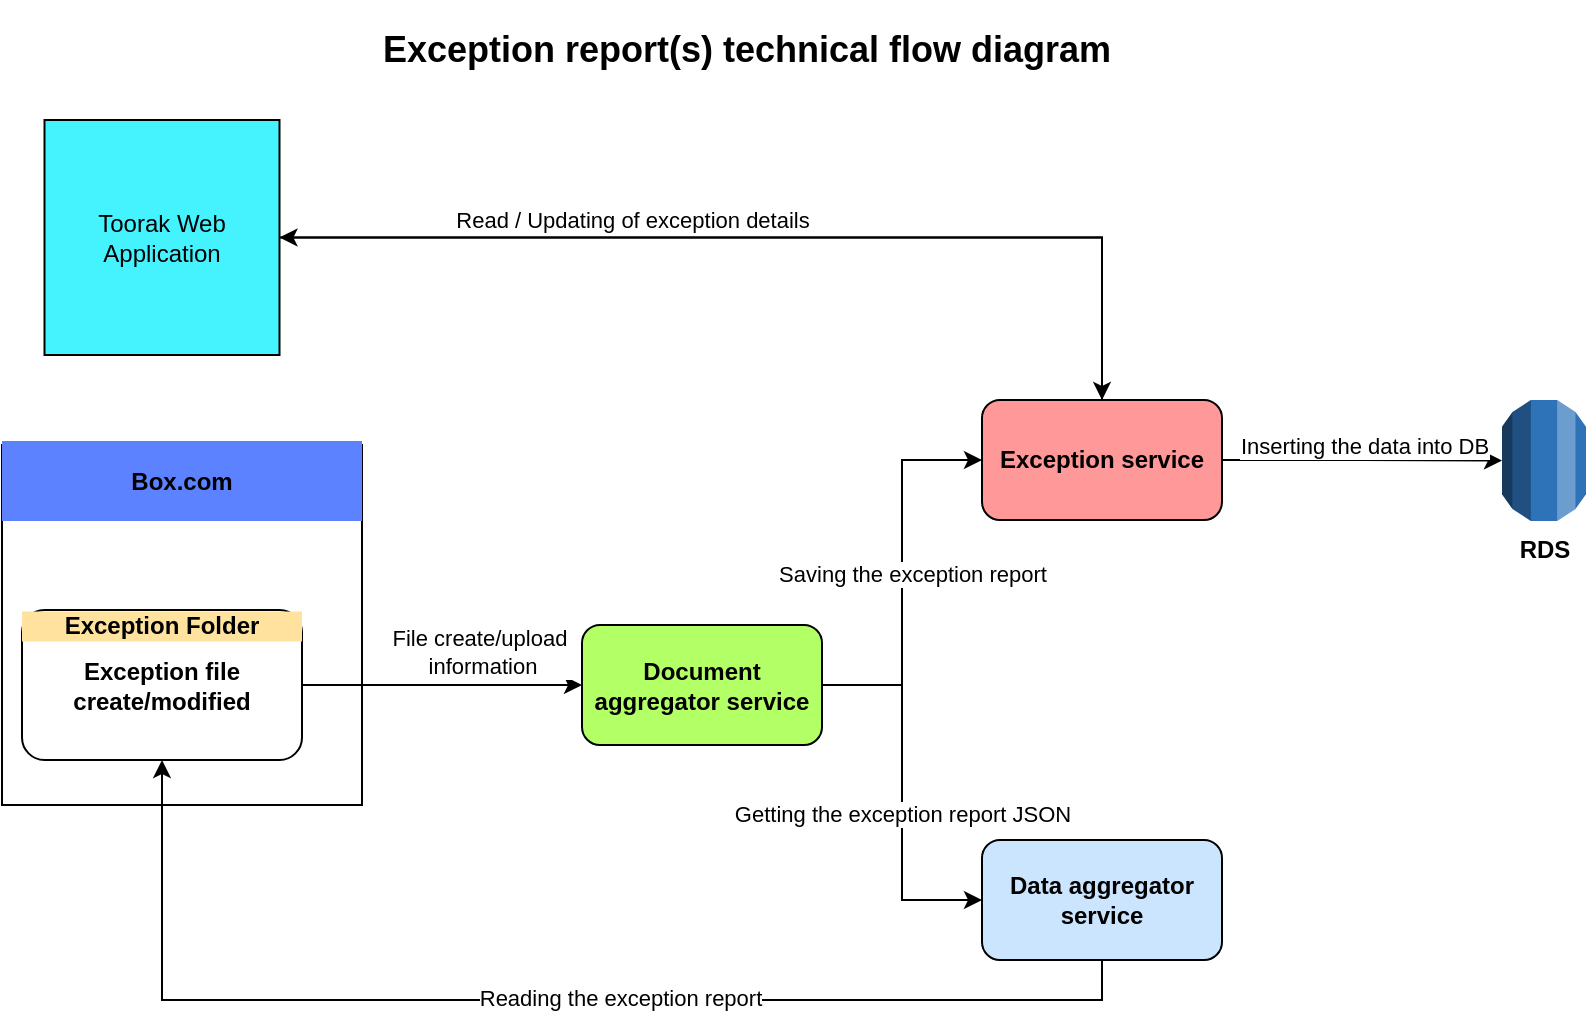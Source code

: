 <mxfile version="13.6.2" type="github">
  <diagram id="C5RBs43oDa-KdzZeNtuy" name="Page-1">
    <mxGraphModel dx="1108" dy="492" grid="1" gridSize="10" guides="1" tooltips="1" connect="1" arrows="1" fold="1" page="1" pageScale="1" pageWidth="827" pageHeight="1169" math="0" shadow="0">
      <root>
        <mxCell id="WIyWlLk6GJQsqaUBKTNV-0" />
        <mxCell id="WIyWlLk6GJQsqaUBKTNV-1" parent="WIyWlLk6GJQsqaUBKTNV-0" />
        <mxCell id="Luh2VQDBe7dsWh5IxZox-4" value="&lt;br&gt;&lt;br&gt;&lt;br&gt;&lt;br&gt;&lt;br&gt;" style="whiteSpace=wrap;html=1;aspect=fixed;" parent="WIyWlLk6GJQsqaUBKTNV-1" vertex="1">
          <mxGeometry x="30" y="232.5" width="180" height="180" as="geometry" />
        </mxCell>
        <mxCell id="Luh2VQDBe7dsWh5IxZox-1" value="&lt;b&gt;Exception file create/modified&lt;/b&gt;" style="rounded=1;whiteSpace=wrap;html=1;" parent="WIyWlLk6GJQsqaUBKTNV-1" vertex="1">
          <mxGeometry x="40" y="315" width="140" height="75" as="geometry" />
        </mxCell>
        <mxCell id="Luh2VQDBe7dsWh5IxZox-8" style="edgeStyle=orthogonalEdgeStyle;rounded=0;orthogonalLoop=1;jettySize=auto;html=1;entryX=0;entryY=0.5;entryDx=0;entryDy=0;" parent="WIyWlLk6GJQsqaUBKTNV-1" source="Luh2VQDBe7dsWh5IxZox-2" target="Luh2VQDBe7dsWh5IxZox-6" edge="1">
          <mxGeometry relative="1" as="geometry" />
        </mxCell>
        <mxCell id="Luh2VQDBe7dsWh5IxZox-23" value="Saving the exception report" style="edgeLabel;html=1;align=center;verticalAlign=middle;resizable=0;points=[];" parent="Luh2VQDBe7dsWh5IxZox-8" vertex="1" connectable="0">
          <mxGeometry x="0.198" y="-1" relative="1" as="geometry">
            <mxPoint x="4" y="19.5" as="offset" />
          </mxGeometry>
        </mxCell>
        <mxCell id="Luh2VQDBe7dsWh5IxZox-9" style="edgeStyle=orthogonalEdgeStyle;rounded=0;orthogonalLoop=1;jettySize=auto;html=1;entryX=0;entryY=0.5;entryDx=0;entryDy=0;" parent="WIyWlLk6GJQsqaUBKTNV-1" source="Luh2VQDBe7dsWh5IxZox-2" target="Luh2VQDBe7dsWh5IxZox-7" edge="1">
          <mxGeometry relative="1" as="geometry" />
        </mxCell>
        <mxCell id="Luh2VQDBe7dsWh5IxZox-22" value="Getting the exception report JSON" style="edgeLabel;html=1;align=center;verticalAlign=middle;resizable=0;points=[];" parent="Luh2VQDBe7dsWh5IxZox-9" vertex="1" connectable="0">
          <mxGeometry x="0.108" relative="1" as="geometry">
            <mxPoint as="offset" />
          </mxGeometry>
        </mxCell>
        <mxCell id="Luh2VQDBe7dsWh5IxZox-2" value="Document aggregator service" style="rounded=1;whiteSpace=wrap;html=1;fontStyle=1;fillColor=#B3FF66;" parent="WIyWlLk6GJQsqaUBKTNV-1" vertex="1">
          <mxGeometry x="320" y="322.5" width="120" height="60" as="geometry" />
        </mxCell>
        <mxCell id="Luh2VQDBe7dsWh5IxZox-19" style="edgeStyle=orthogonalEdgeStyle;rounded=0;orthogonalLoop=1;jettySize=auto;html=1;entryX=0;entryY=0.5;entryDx=0;entryDy=0;entryPerimeter=0;" parent="WIyWlLk6GJQsqaUBKTNV-1" source="Luh2VQDBe7dsWh5IxZox-6" target="Luh2VQDBe7dsWh5IxZox-10" edge="1">
          <mxGeometry relative="1" as="geometry" />
        </mxCell>
        <mxCell id="Luh2VQDBe7dsWh5IxZox-26" value="Inserting the data into DB" style="edgeLabel;html=1;align=center;verticalAlign=middle;resizable=0;points=[];" parent="Luh2VQDBe7dsWh5IxZox-19" vertex="1" connectable="0">
          <mxGeometry x="-0.224" y="-1" relative="1" as="geometry">
            <mxPoint x="16" y="-8.5" as="offset" />
          </mxGeometry>
        </mxCell>
        <mxCell id="Vy102mAb8OGQEsLuXzFT-4" style="edgeStyle=orthogonalEdgeStyle;rounded=0;orthogonalLoop=1;jettySize=auto;html=1;entryX=1;entryY=0.5;entryDx=0;entryDy=0;" edge="1" parent="WIyWlLk6GJQsqaUBKTNV-1" target="Vy102mAb8OGQEsLuXzFT-1">
          <mxGeometry relative="1" as="geometry">
            <mxPoint x="580" y="210" as="sourcePoint" />
            <Array as="points">
              <mxPoint x="580" y="129" />
            </Array>
          </mxGeometry>
        </mxCell>
        <mxCell id="Luh2VQDBe7dsWh5IxZox-6" value="Exception service" style="rounded=1;whiteSpace=wrap;html=1;fontStyle=1;fillColor=#FF9999;" parent="WIyWlLk6GJQsqaUBKTNV-1" vertex="1">
          <mxGeometry x="520" y="210" width="120" height="60" as="geometry" />
        </mxCell>
        <mxCell id="Luh2VQDBe7dsWh5IxZox-20" style="edgeStyle=orthogonalEdgeStyle;rounded=0;orthogonalLoop=1;jettySize=auto;html=1;entryX=0.5;entryY=1;entryDx=0;entryDy=0;exitX=0.5;exitY=1;exitDx=0;exitDy=0;" parent="WIyWlLk6GJQsqaUBKTNV-1" source="Luh2VQDBe7dsWh5IxZox-7" target="Luh2VQDBe7dsWh5IxZox-1" edge="1">
          <mxGeometry relative="1" as="geometry">
            <Array as="points">
              <mxPoint x="580" y="510" />
              <mxPoint x="110" y="510" />
            </Array>
          </mxGeometry>
        </mxCell>
        <mxCell id="Luh2VQDBe7dsWh5IxZox-21" value="Reading the exception report" style="edgeLabel;html=1;align=center;verticalAlign=middle;resizable=0;points=[];" parent="Luh2VQDBe7dsWh5IxZox-20" vertex="1" connectable="0">
          <mxGeometry x="-0.142" y="-1" relative="1" as="geometry">
            <mxPoint as="offset" />
          </mxGeometry>
        </mxCell>
        <mxCell id="Luh2VQDBe7dsWh5IxZox-7" value="Data aggregator service" style="rounded=1;whiteSpace=wrap;html=1;fontStyle=1;fillColor=#CCE5FF;" parent="WIyWlLk6GJQsqaUBKTNV-1" vertex="1">
          <mxGeometry x="520" y="430" width="120" height="60" as="geometry" />
        </mxCell>
        <mxCell id="Luh2VQDBe7dsWh5IxZox-10" value="RDS" style="outlineConnect=0;dashed=0;verticalLabelPosition=bottom;verticalAlign=top;align=center;html=1;shape=mxgraph.aws3.rds;fillColor=#2E73B8;gradientColor=none;fontStyle=1" parent="WIyWlLk6GJQsqaUBKTNV-1" vertex="1">
          <mxGeometry x="780" y="210" width="42" height="60.5" as="geometry" />
        </mxCell>
        <mxCell id="Luh2VQDBe7dsWh5IxZox-15" value="" style="shape=image;html=1;verticalAlign=top;verticalLabelPosition=bottom;labelBackgroundColor=#ffffff;imageAspect=0;aspect=fixed;image=https://cdn4.iconfinder.com/data/icons/web-essential-4/64/42-web_essential-128.png" parent="WIyWlLk6GJQsqaUBKTNV-1" vertex="1">
          <mxGeometry x="187.5" y="390" width="20" height="20" as="geometry" />
        </mxCell>
        <mxCell id="Luh2VQDBe7dsWh5IxZox-16" value="Exception Folder" style="text;html=1;strokeColor=none;fillColor=#FFE29E;align=center;verticalAlign=middle;whiteSpace=wrap;rounded=0;fontStyle=1" parent="WIyWlLk6GJQsqaUBKTNV-1" vertex="1">
          <mxGeometry x="40" y="315.75" width="140" height="15" as="geometry" />
        </mxCell>
        <mxCell id="Luh2VQDBe7dsWh5IxZox-17" value="Box.com" style="text;html=1;strokeColor=none;fillColor=#5C82FF;align=center;verticalAlign=middle;whiteSpace=wrap;rounded=0;fontStyle=1" parent="WIyWlLk6GJQsqaUBKTNV-1" vertex="1">
          <mxGeometry x="30" y="230.5" width="180" height="40" as="geometry" />
        </mxCell>
        <mxCell id="Luh2VQDBe7dsWh5IxZox-18" value="" style="endArrow=classic;html=1;exitX=1;exitY=0.5;exitDx=0;exitDy=0;entryX=0;entryY=0.5;entryDx=0;entryDy=0;" parent="WIyWlLk6GJQsqaUBKTNV-1" source="Luh2VQDBe7dsWh5IxZox-1" target="Luh2VQDBe7dsWh5IxZox-2" edge="1">
          <mxGeometry width="50" height="50" relative="1" as="geometry">
            <mxPoint x="390" y="290" as="sourcePoint" />
            <mxPoint x="440" y="240" as="targetPoint" />
          </mxGeometry>
        </mxCell>
        <mxCell id="Luh2VQDBe7dsWh5IxZox-24" value="File create/upload&amp;nbsp;&lt;br&gt;information" style="edgeLabel;html=1;align=center;verticalAlign=middle;resizable=0;points=[];" parent="Luh2VQDBe7dsWh5IxZox-18" vertex="1" connectable="0">
          <mxGeometry x="-0.388" y="-1" relative="1" as="geometry">
            <mxPoint x="46.99" y="-17.74" as="offset" />
          </mxGeometry>
        </mxCell>
        <mxCell id="Luh2VQDBe7dsWh5IxZox-25" value="&lt;font style=&quot;font-size: 18px&quot;&gt;Exception report(s) technical flow diagram&amp;nbsp;&lt;/font&gt;" style="text;html=1;strokeColor=none;fillColor=none;align=center;verticalAlign=middle;whiteSpace=wrap;rounded=0;fontStyle=1" parent="WIyWlLk6GJQsqaUBKTNV-1" vertex="1">
          <mxGeometry x="200" y="10" width="410" height="50" as="geometry" />
        </mxCell>
        <mxCell id="Vy102mAb8OGQEsLuXzFT-2" style="edgeStyle=orthogonalEdgeStyle;rounded=0;orthogonalLoop=1;jettySize=auto;html=1;entryX=0.5;entryY=0;entryDx=0;entryDy=0;" edge="1" parent="WIyWlLk6GJQsqaUBKTNV-1" source="Vy102mAb8OGQEsLuXzFT-1" target="Luh2VQDBe7dsWh5IxZox-6">
          <mxGeometry relative="1" as="geometry" />
        </mxCell>
        <mxCell id="Vy102mAb8OGQEsLuXzFT-3" value="Read / Updating of exception details" style="edgeLabel;html=1;align=center;verticalAlign=middle;resizable=0;points=[];" vertex="1" connectable="0" parent="Vy102mAb8OGQEsLuXzFT-2">
          <mxGeometry x="-0.341" y="-2" relative="1" as="geometry">
            <mxPoint x="13.5" y="-10.8" as="offset" />
          </mxGeometry>
        </mxCell>
        <mxCell id="Vy102mAb8OGQEsLuXzFT-1" value="Toorak Web Application" style="whiteSpace=wrap;html=1;aspect=fixed;fillColor=#45F3FF;" vertex="1" parent="WIyWlLk6GJQsqaUBKTNV-1">
          <mxGeometry x="51.25" y="70" width="117.5" height="117.5" as="geometry" />
        </mxCell>
      </root>
    </mxGraphModel>
  </diagram>
</mxfile>
